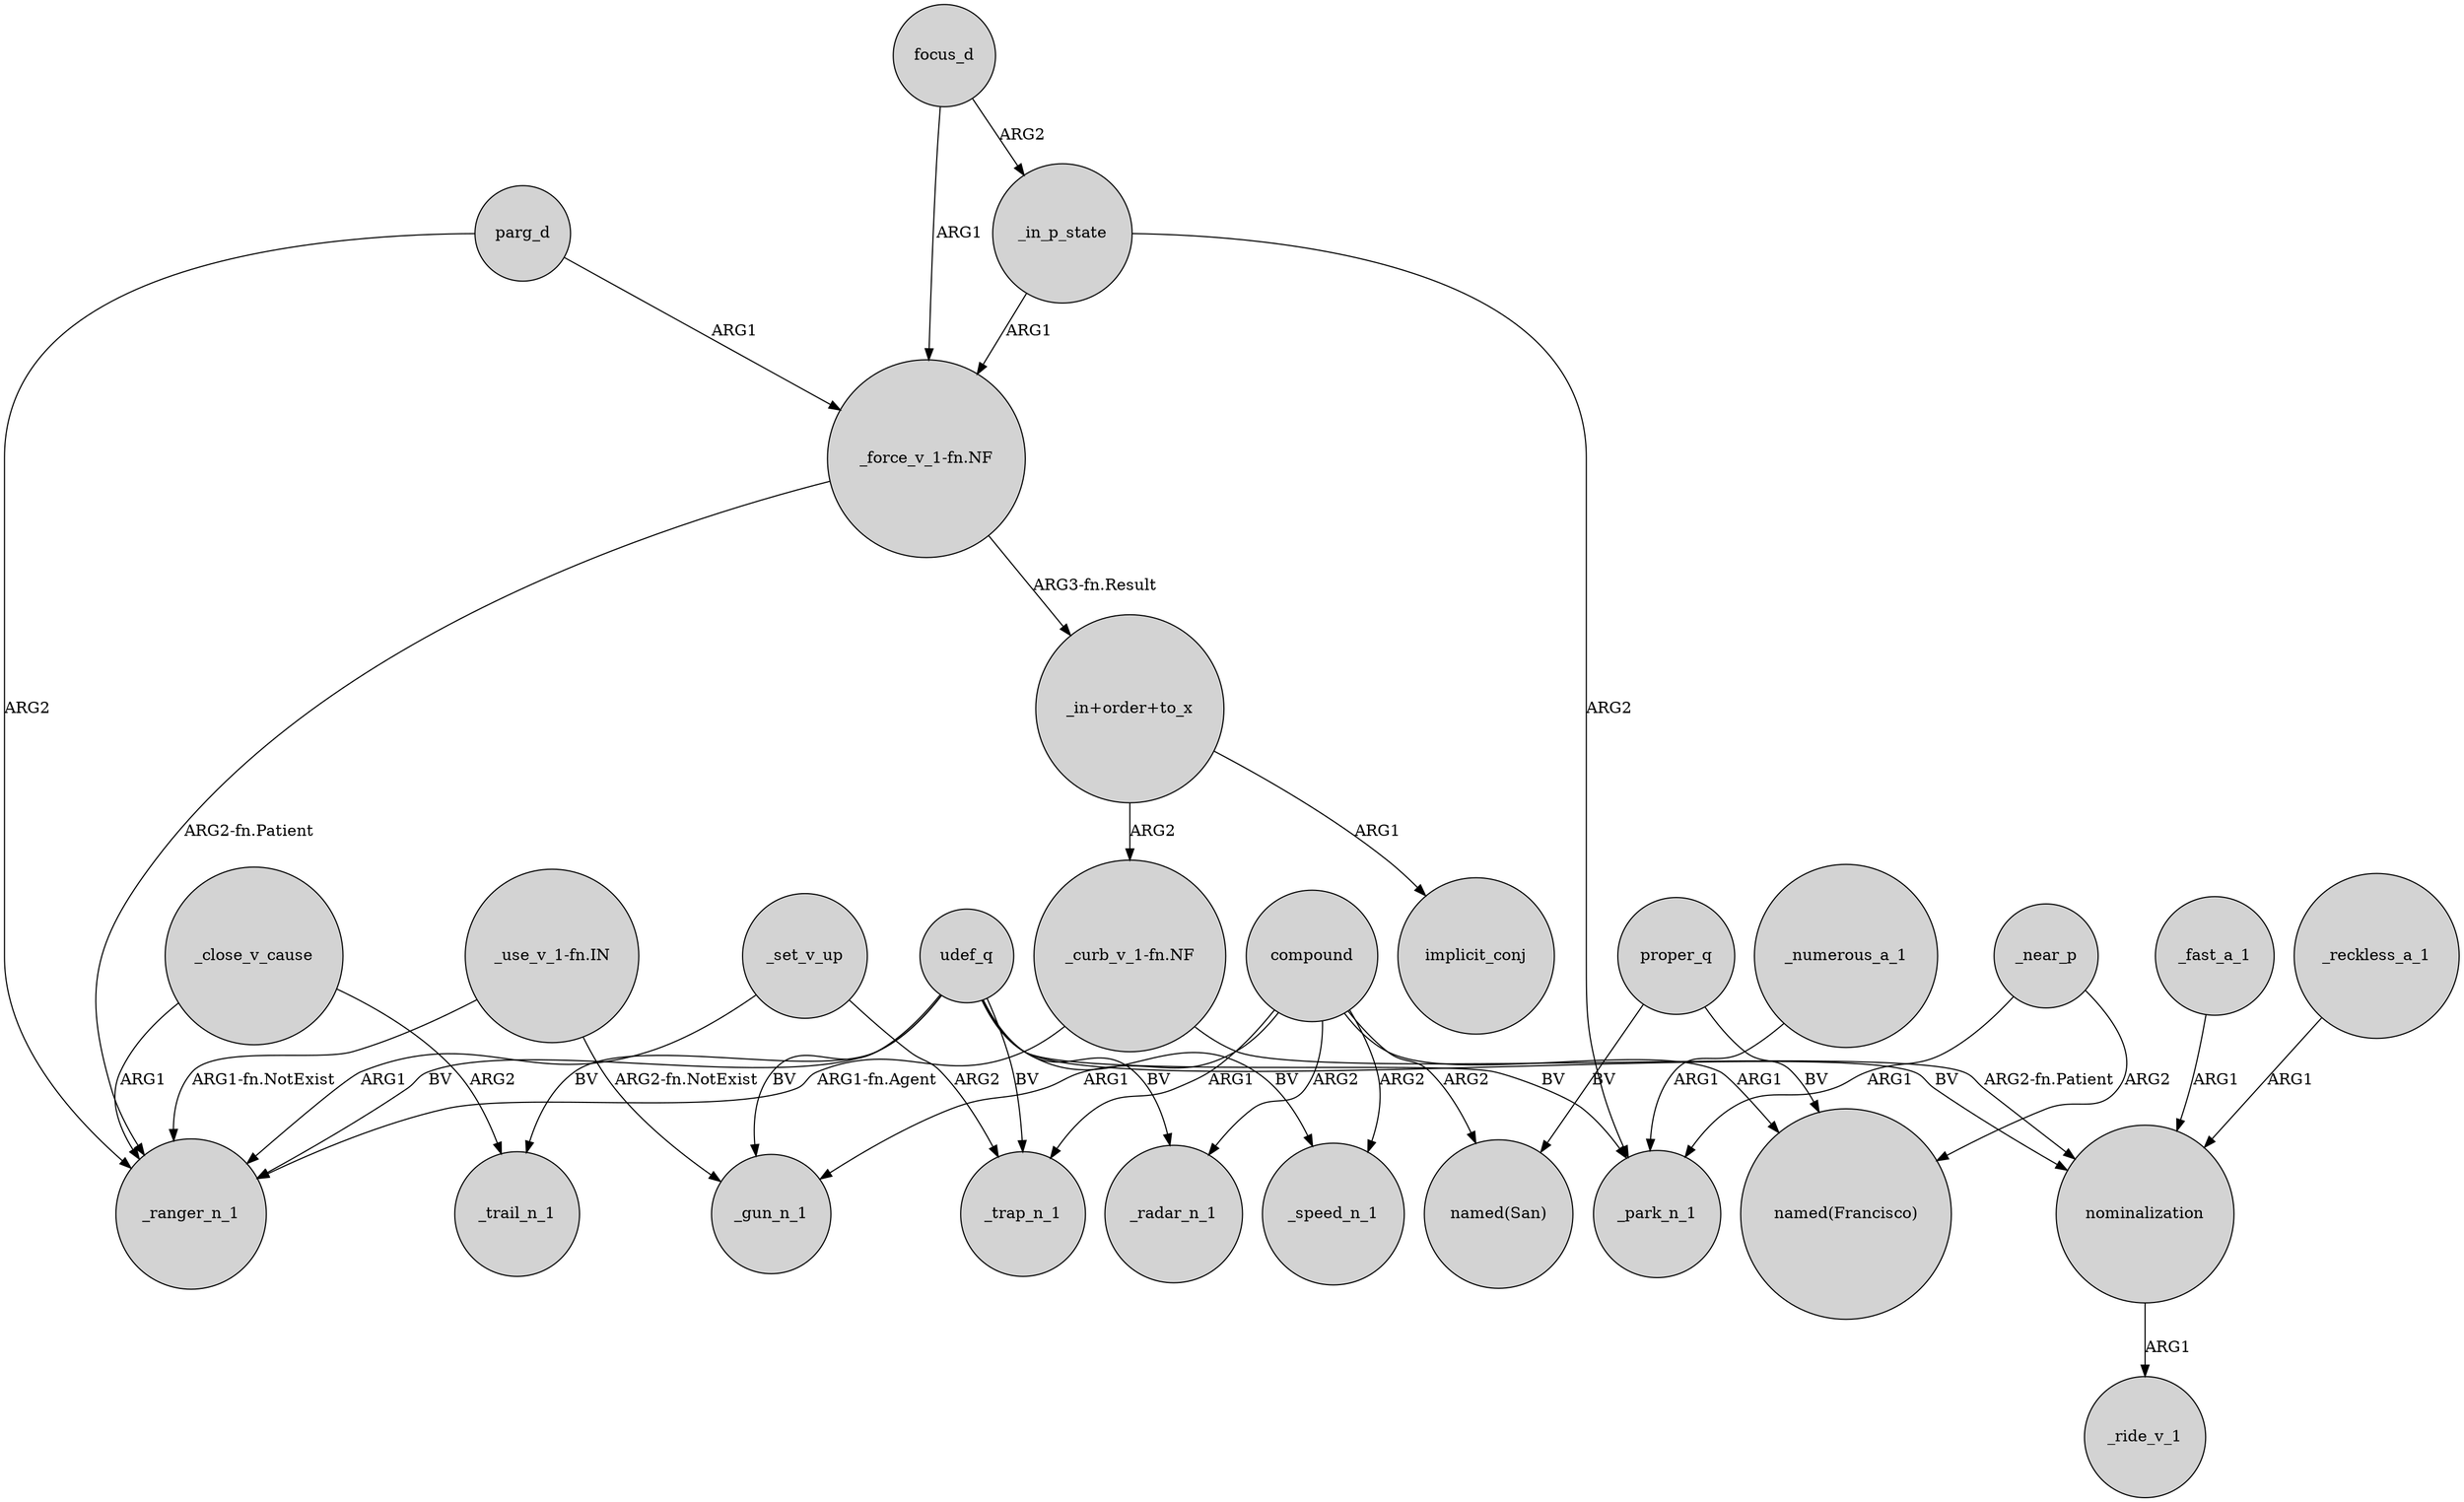 digraph {
	node [shape=circle style=filled]
	_close_v_cause -> _ranger_n_1 [label=ARG1]
	udef_q -> _trap_n_1 [label=BV]
	udef_q -> _park_n_1 [label=BV]
	udef_q -> _speed_n_1 [label=BV]
	"_in+order+to_x" -> implicit_conj [label=ARG1]
	proper_q -> "named(Francisco)" [label=BV]
	compound -> "named(San)" [label=ARG2]
	compound -> _speed_n_1 [label=ARG2]
	compound -> _radar_n_1 [label=ARG2]
	_in_p_state -> "_force_v_1-fn.NF" [label=ARG1]
	udef_q -> _radar_n_1 [label=BV]
	focus_d -> _in_p_state [label=ARG2]
	"_force_v_1-fn.NF" -> _ranger_n_1 [label="ARG2-fn.Patient"]
	_numerous_a_1 -> _park_n_1 [label=ARG1]
	_set_v_up -> _trap_n_1 [label=ARG2]
	_near_p -> "named(Francisco)" [label=ARG2]
	"_in+order+to_x" -> "_curb_v_1-fn.NF" [label=ARG2]
	focus_d -> "_force_v_1-fn.NF" [label=ARG1]
	compound -> _trap_n_1 [label=ARG1]
	_close_v_cause -> _trail_n_1 [label=ARG2]
	nominalization -> _ride_v_1 [label=ARG1]
	_fast_a_1 -> nominalization [label=ARG1]
	"_curb_v_1-fn.NF" -> nominalization [label="ARG2-fn.Patient"]
	parg_d -> _ranger_n_1 [label=ARG2]
	"_force_v_1-fn.NF" -> "_in+order+to_x" [label="ARG3-fn.Result"]
	udef_q -> _gun_n_1 [label=BV]
	"_use_v_1-fn.IN" -> _ranger_n_1 [label="ARG1-fn.NotExist"]
	udef_q -> _ranger_n_1 [label=BV]
	_reckless_a_1 -> nominalization [label=ARG1]
	_set_v_up -> _ranger_n_1 [label=ARG1]
	compound -> "named(Francisco)" [label=ARG1]
	parg_d -> "_force_v_1-fn.NF" [label=ARG1]
	udef_q -> nominalization [label=BV]
	udef_q -> _trail_n_1 [label=BV]
	proper_q -> "named(San)" [label=BV]
	"_use_v_1-fn.IN" -> _gun_n_1 [label="ARG2-fn.NotExist"]
	"_curb_v_1-fn.NF" -> _ranger_n_1 [label="ARG1-fn.Agent"]
	compound -> _gun_n_1 [label=ARG1]
	_near_p -> _park_n_1 [label=ARG1]
	_in_p_state -> _park_n_1 [label=ARG2]
}
